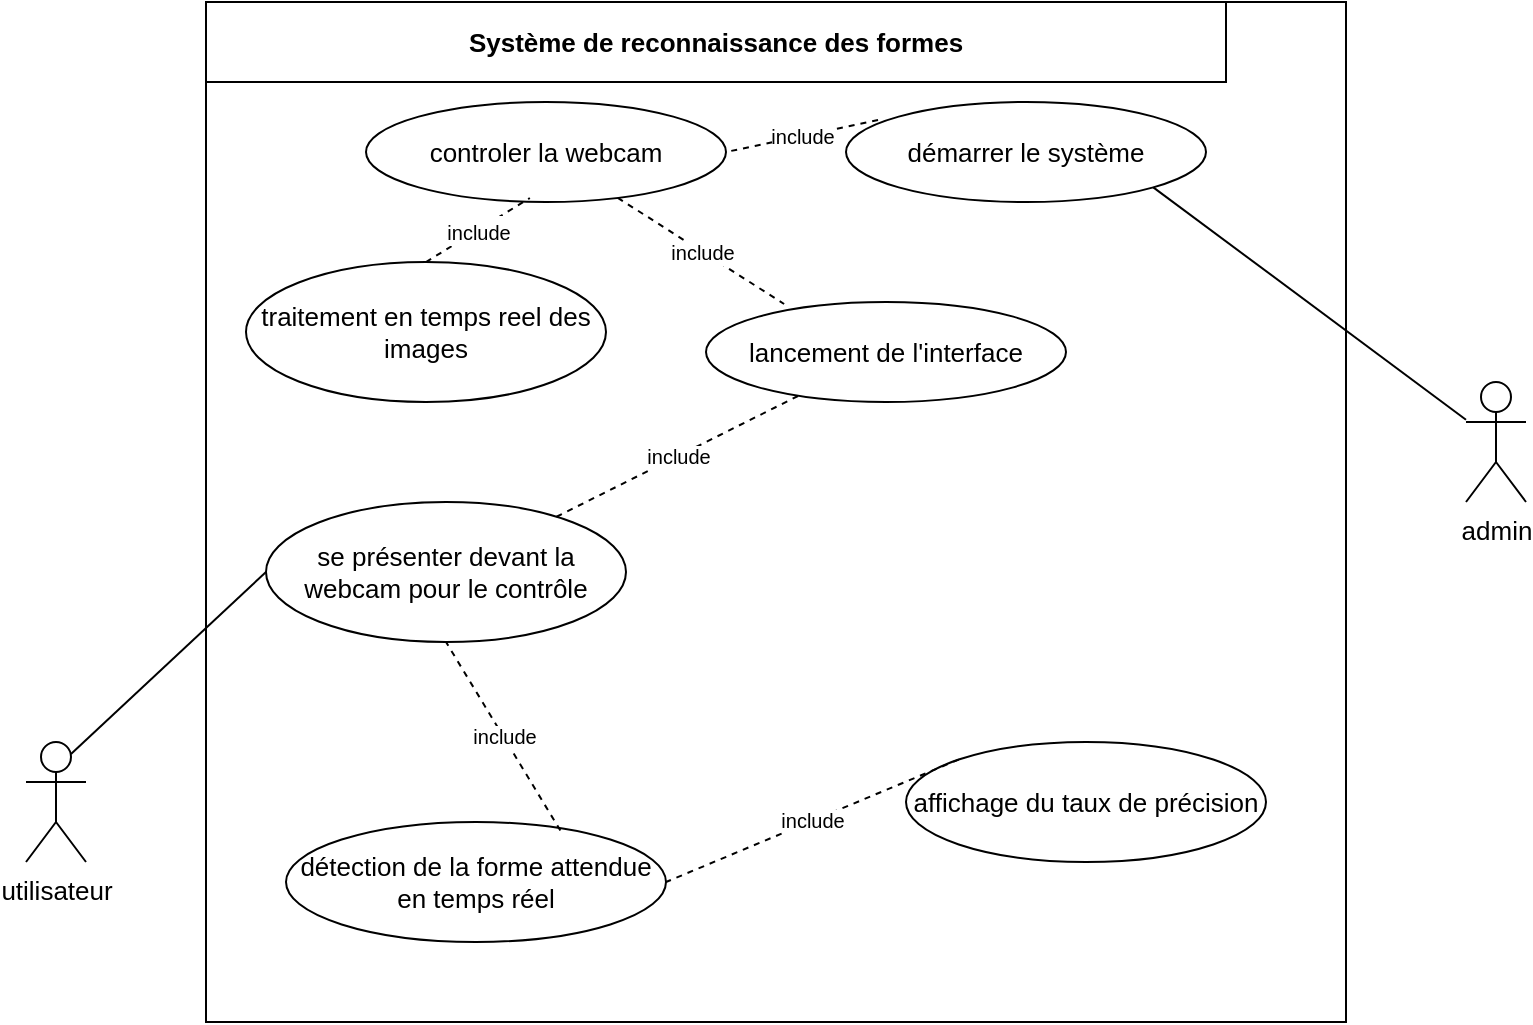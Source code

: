 <mxfile version="20.6.0" type="github">
  <diagram id="hfMsOH1zCKEbNMQi9sZN" name="Page-1">
    <mxGraphModel dx="868" dy="-677" grid="1" gridSize="10" guides="1" tooltips="1" connect="1" arrows="1" fold="1" page="1" pageScale="1" pageWidth="827" pageHeight="1169" math="0" shadow="0">
      <root>
        <mxCell id="0" />
        <mxCell id="1" parent="0" />
        <mxCell id="i35wyXqigZs_7jGTzk2A-1" value="" style="rounded=0;whiteSpace=wrap;html=1;" vertex="1" parent="1">
          <mxGeometry x="120" y="1200" width="570" height="510" as="geometry" />
        </mxCell>
        <mxCell id="i35wyXqigZs_7jGTzk2A-2" value="&lt;b&gt;&lt;font style=&quot;font-size: 13px;&quot;&gt;Système de reconnaissance des formes&lt;/font&gt;&lt;/b&gt;" style="rounded=0;whiteSpace=wrap;html=1;" vertex="1" parent="1">
          <mxGeometry x="120" y="1200" width="510" height="40" as="geometry" />
        </mxCell>
        <mxCell id="i35wyXqigZs_7jGTzk2A-3" value="utilisateur" style="shape=umlActor;verticalLabelPosition=bottom;verticalAlign=top;html=1;outlineConnect=0;fontSize=13;" vertex="1" parent="1">
          <mxGeometry x="30" y="1570" width="30" height="60" as="geometry" />
        </mxCell>
        <mxCell id="i35wyXqigZs_7jGTzk2A-4" value="admin" style="shape=umlActor;verticalLabelPosition=bottom;verticalAlign=top;html=1;outlineConnect=0;fontSize=13;" vertex="1" parent="1">
          <mxGeometry x="750" y="1390" width="30" height="60" as="geometry" />
        </mxCell>
        <mxCell id="i35wyXqigZs_7jGTzk2A-5" value="démarrer le système" style="ellipse;whiteSpace=wrap;html=1;fontSize=13;" vertex="1" parent="1">
          <mxGeometry x="440" y="1250" width="180" height="50" as="geometry" />
        </mxCell>
        <mxCell id="i35wyXqigZs_7jGTzk2A-6" value="controler la webcam" style="ellipse;whiteSpace=wrap;html=1;fontSize=13;" vertex="1" parent="1">
          <mxGeometry x="200" y="1250" width="180" height="50" as="geometry" />
        </mxCell>
        <mxCell id="i35wyXqigZs_7jGTzk2A-7" value="traitement en temps reel des images" style="ellipse;whiteSpace=wrap;html=1;fontSize=13;" vertex="1" parent="1">
          <mxGeometry x="140" y="1330" width="180" height="70" as="geometry" />
        </mxCell>
        <mxCell id="i35wyXqigZs_7jGTzk2A-8" value="lancement de l&#39;interface" style="ellipse;whiteSpace=wrap;html=1;fontSize=13;" vertex="1" parent="1">
          <mxGeometry x="370" y="1350" width="180" height="50" as="geometry" />
        </mxCell>
        <mxCell id="i35wyXqigZs_7jGTzk2A-9" value="" style="endArrow=none;html=1;rounded=0;fontSize=13;entryX=1;entryY=1;entryDx=0;entryDy=0;" edge="1" parent="1" source="i35wyXqigZs_7jGTzk2A-4" target="i35wyXqigZs_7jGTzk2A-5">
          <mxGeometry width="50" height="50" relative="1" as="geometry">
            <mxPoint x="390" y="1470" as="sourcePoint" />
            <mxPoint x="440" y="1420" as="targetPoint" />
          </mxGeometry>
        </mxCell>
        <mxCell id="i35wyXqigZs_7jGTzk2A-10" value="&lt;font style=&quot;font-size: 10px;&quot;&gt;include&lt;/font&gt;" style="endArrow=none;dashed=1;html=1;rounded=0;fontSize=13;entryX=0.344;entryY=0.96;entryDx=0;entryDy=0;entryPerimeter=0;exitX=0.5;exitY=0;exitDx=0;exitDy=0;" edge="1" parent="1">
          <mxGeometry width="50" height="50" relative="1" as="geometry">
            <mxPoint x="230" y="1330" as="sourcePoint" />
            <mxPoint x="281.92" y="1298" as="targetPoint" />
          </mxGeometry>
        </mxCell>
        <mxCell id="i35wyXqigZs_7jGTzk2A-12" value="include" style="endArrow=none;dashed=1;html=1;rounded=0;fontSize=10;entryX=0.217;entryY=0.02;entryDx=0;entryDy=0;entryPerimeter=0;" edge="1" parent="1" source="i35wyXqigZs_7jGTzk2A-6" target="i35wyXqigZs_7jGTzk2A-8">
          <mxGeometry width="50" height="50" relative="1" as="geometry">
            <mxPoint x="390" y="1470" as="sourcePoint" />
            <mxPoint x="440" y="1420" as="targetPoint" />
          </mxGeometry>
        </mxCell>
        <mxCell id="i35wyXqigZs_7jGTzk2A-14" value="include" style="endArrow=none;dashed=1;html=1;rounded=0;fontSize=10;entryX=1;entryY=0.5;entryDx=0;entryDy=0;exitX=0.089;exitY=0.18;exitDx=0;exitDy=0;exitPerimeter=0;" edge="1" parent="1" source="i35wyXqigZs_7jGTzk2A-5" target="i35wyXqigZs_7jGTzk2A-6">
          <mxGeometry width="50" height="50" relative="1" as="geometry">
            <mxPoint x="390" y="1470" as="sourcePoint" />
            <mxPoint x="440" y="1420" as="targetPoint" />
          </mxGeometry>
        </mxCell>
        <mxCell id="i35wyXqigZs_7jGTzk2A-15" value="se présenter devant la webcam pour le contrôle" style="ellipse;whiteSpace=wrap;html=1;fontSize=13;" vertex="1" parent="1">
          <mxGeometry x="150" y="1450" width="180" height="70" as="geometry" />
        </mxCell>
        <mxCell id="i35wyXqigZs_7jGTzk2A-16" value="include" style="endArrow=none;dashed=1;html=1;rounded=0;fontSize=10;" edge="1" parent="1" source="i35wyXqigZs_7jGTzk2A-15" target="i35wyXqigZs_7jGTzk2A-8">
          <mxGeometry width="50" height="50" relative="1" as="geometry">
            <mxPoint x="390" y="1470" as="sourcePoint" />
            <mxPoint x="440" y="1420" as="targetPoint" />
          </mxGeometry>
        </mxCell>
        <mxCell id="i35wyXqigZs_7jGTzk2A-17" value="détection de la forme attendue en temps réel" style="ellipse;whiteSpace=wrap;html=1;fontSize=13;" vertex="1" parent="1">
          <mxGeometry x="160" y="1610" width="190" height="60" as="geometry" />
        </mxCell>
        <mxCell id="i35wyXqigZs_7jGTzk2A-19" value="" style="endArrow=none;html=1;rounded=0;fontSize=10;exitX=0.75;exitY=0.1;exitDx=0;exitDy=0;exitPerimeter=0;entryX=0;entryY=0.5;entryDx=0;entryDy=0;" edge="1" parent="1" source="i35wyXqigZs_7jGTzk2A-3" target="i35wyXqigZs_7jGTzk2A-15">
          <mxGeometry width="50" height="50" relative="1" as="geometry">
            <mxPoint x="390" y="1540" as="sourcePoint" />
            <mxPoint x="440" y="1490" as="targetPoint" />
          </mxGeometry>
        </mxCell>
        <mxCell id="i35wyXqigZs_7jGTzk2A-20" value="affichage du taux de précision" style="ellipse;whiteSpace=wrap;html=1;fontSize=13;" vertex="1" parent="1">
          <mxGeometry x="470" y="1570" width="180" height="60" as="geometry" />
        </mxCell>
        <mxCell id="i35wyXqigZs_7jGTzk2A-21" value="include" style="endArrow=none;dashed=1;html=1;rounded=0;fontSize=10;exitX=0.722;exitY=0.071;exitDx=0;exitDy=0;exitPerimeter=0;entryX=0.5;entryY=1;entryDx=0;entryDy=0;" edge="1" parent="1" source="i35wyXqigZs_7jGTzk2A-17" target="i35wyXqigZs_7jGTzk2A-15">
          <mxGeometry width="50" height="50" relative="1" as="geometry">
            <mxPoint x="390" y="1540" as="sourcePoint" />
            <mxPoint x="440" y="1490" as="targetPoint" />
          </mxGeometry>
        </mxCell>
        <mxCell id="i35wyXqigZs_7jGTzk2A-22" value="include" style="endArrow=none;dashed=1;html=1;rounded=0;fontSize=10;entryX=1;entryY=0.5;entryDx=0;entryDy=0;exitX=0;exitY=0;exitDx=0;exitDy=0;" edge="1" parent="1" source="i35wyXqigZs_7jGTzk2A-20" target="i35wyXqigZs_7jGTzk2A-17">
          <mxGeometry width="50" height="50" relative="1" as="geometry">
            <mxPoint x="390" y="1540" as="sourcePoint" />
            <mxPoint x="440" y="1490" as="targetPoint" />
          </mxGeometry>
        </mxCell>
      </root>
    </mxGraphModel>
  </diagram>
</mxfile>
